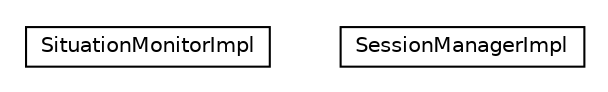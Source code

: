 #!/usr/local/bin/dot
#
# Class diagram 
# Generated by UMLGraph version R5_6-24-gf6e263 (http://www.umlgraph.org/)
#

digraph G {
	edge [fontname="Helvetica",fontsize=10,labelfontname="Helvetica",labelfontsize=10];
	node [fontname="Helvetica",fontsize=10,shape=plaintext];
	nodesep=0.25;
	ranksep=0.5;
	// org.universAAL.security.session.manager.impl.SituationMonitorImpl
	c907557 [label=<<table title="org.universAAL.security.session.manager.impl.SituationMonitorImpl" border="0" cellborder="1" cellspacing="0" cellpadding="2" port="p" href="./SituationMonitorImpl.html">
		<tr><td><table border="0" cellspacing="0" cellpadding="1">
<tr><td align="center" balign="center"> SituationMonitorImpl </td></tr>
		</table></td></tr>
		</table>>, URL="./SituationMonitorImpl.html", fontname="Helvetica", fontcolor="black", fontsize=10.0];
	// org.universAAL.security.session.manager.impl.SessionManagerImpl
	c907558 [label=<<table title="org.universAAL.security.session.manager.impl.SessionManagerImpl" border="0" cellborder="1" cellspacing="0" cellpadding="2" port="p" href="./SessionManagerImpl.html">
		<tr><td><table border="0" cellspacing="0" cellpadding="1">
<tr><td align="center" balign="center"> SessionManagerImpl </td></tr>
		</table></td></tr>
		</table>>, URL="./SessionManagerImpl.html", fontname="Helvetica", fontcolor="black", fontsize=10.0];
}

